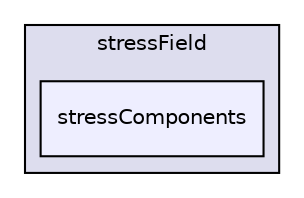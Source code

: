 digraph "applications/utilities/postProcessing/stressField/stressComponents" {
  bgcolor=transparent;
  compound=true
  node [ fontsize="10", fontname="Helvetica"];
  edge [ labelfontsize="10", labelfontname="Helvetica"];
  subgraph clusterdir_0bde64f6bf5a11a77fbea0c88af383f2 {
    graph [ bgcolor="#ddddee", pencolor="black", label="stressField" fontname="Helvetica", fontsize="10", URL="dir_0bde64f6bf5a11a77fbea0c88af383f2.html"]
  dir_7c3a108c78eb54be86e7e57c2f60747e [shape=box, label="stressComponents", style="filled", fillcolor="#eeeeff", pencolor="black", URL="dir_7c3a108c78eb54be86e7e57c2f60747e.html"];
  }
}
